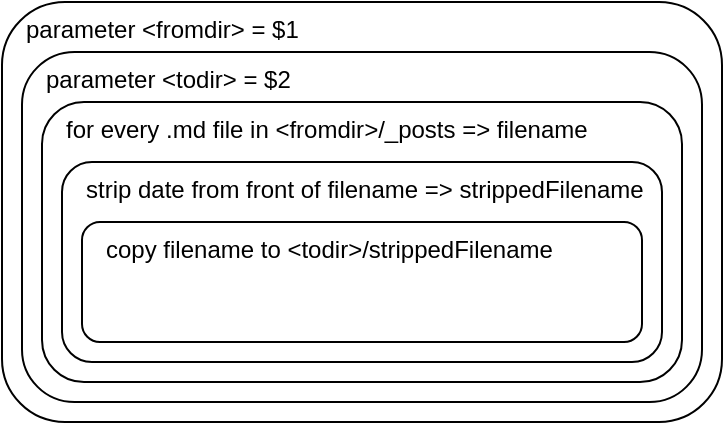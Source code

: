 <mxfile version="14.6.13" type="device"><diagram id="jQ0RK3g58ZLBcBZeE6PT" name="Page-1"><mxGraphModel dx="1106" dy="749" grid="1" gridSize="10" guides="1" tooltips="1" connect="1" arrows="1" fold="1" page="1" pageScale="1" pageWidth="1100" pageHeight="850" math="0" shadow="0"><root><mxCell id="0"/><mxCell id="1" parent="0"/><mxCell id="g87nfN_tG-VJOg0z64wq-4" value="parameter &amp;lt;fromdir&amp;gt; = $1" style="rounded=1;whiteSpace=wrap;html=1;verticalAlign=top;align=left;spacingLeft=10;" vertex="1" parent="1"><mxGeometry x="140" y="40" width="360" height="210" as="geometry"/></mxCell><mxCell id="g87nfN_tG-VJOg0z64wq-5" value="parameter &amp;lt;todir&amp;gt; = $2" style="rounded=1;whiteSpace=wrap;html=1;verticalAlign=top;align=left;spacingLeft=10;" vertex="1" parent="1"><mxGeometry x="150" y="65" width="340" height="175" as="geometry"/></mxCell><mxCell id="g87nfN_tG-VJOg0z64wq-1" value="for every .md file in &amp;lt;fromdir&lt;i&gt;&amp;gt;&lt;/i&gt;/_posts =&amp;gt; filename" style="rounded=1;whiteSpace=wrap;html=1;verticalAlign=top;align=left;spacingLeft=10;" vertex="1" parent="1"><mxGeometry x="160" y="90" width="320" height="140" as="geometry"/></mxCell><mxCell id="g87nfN_tG-VJOg0z64wq-2" value="strip date from front of filename =&amp;gt; strippedFilename" style="rounded=1;whiteSpace=wrap;html=1;verticalAlign=top;align=left;spacingLeft=10;" vertex="1" parent="1"><mxGeometry x="170" y="120" width="300" height="100" as="geometry"/></mxCell><mxCell id="g87nfN_tG-VJOg0z64wq-3" value="copy filename to &amp;lt;todir&amp;gt;/strippedFilename" style="rounded=1;whiteSpace=wrap;html=1;verticalAlign=top;align=left;spacingLeft=10;" vertex="1" parent="1"><mxGeometry x="180" y="150" width="280" height="60" as="geometry"/></mxCell></root></mxGraphModel></diagram></mxfile>